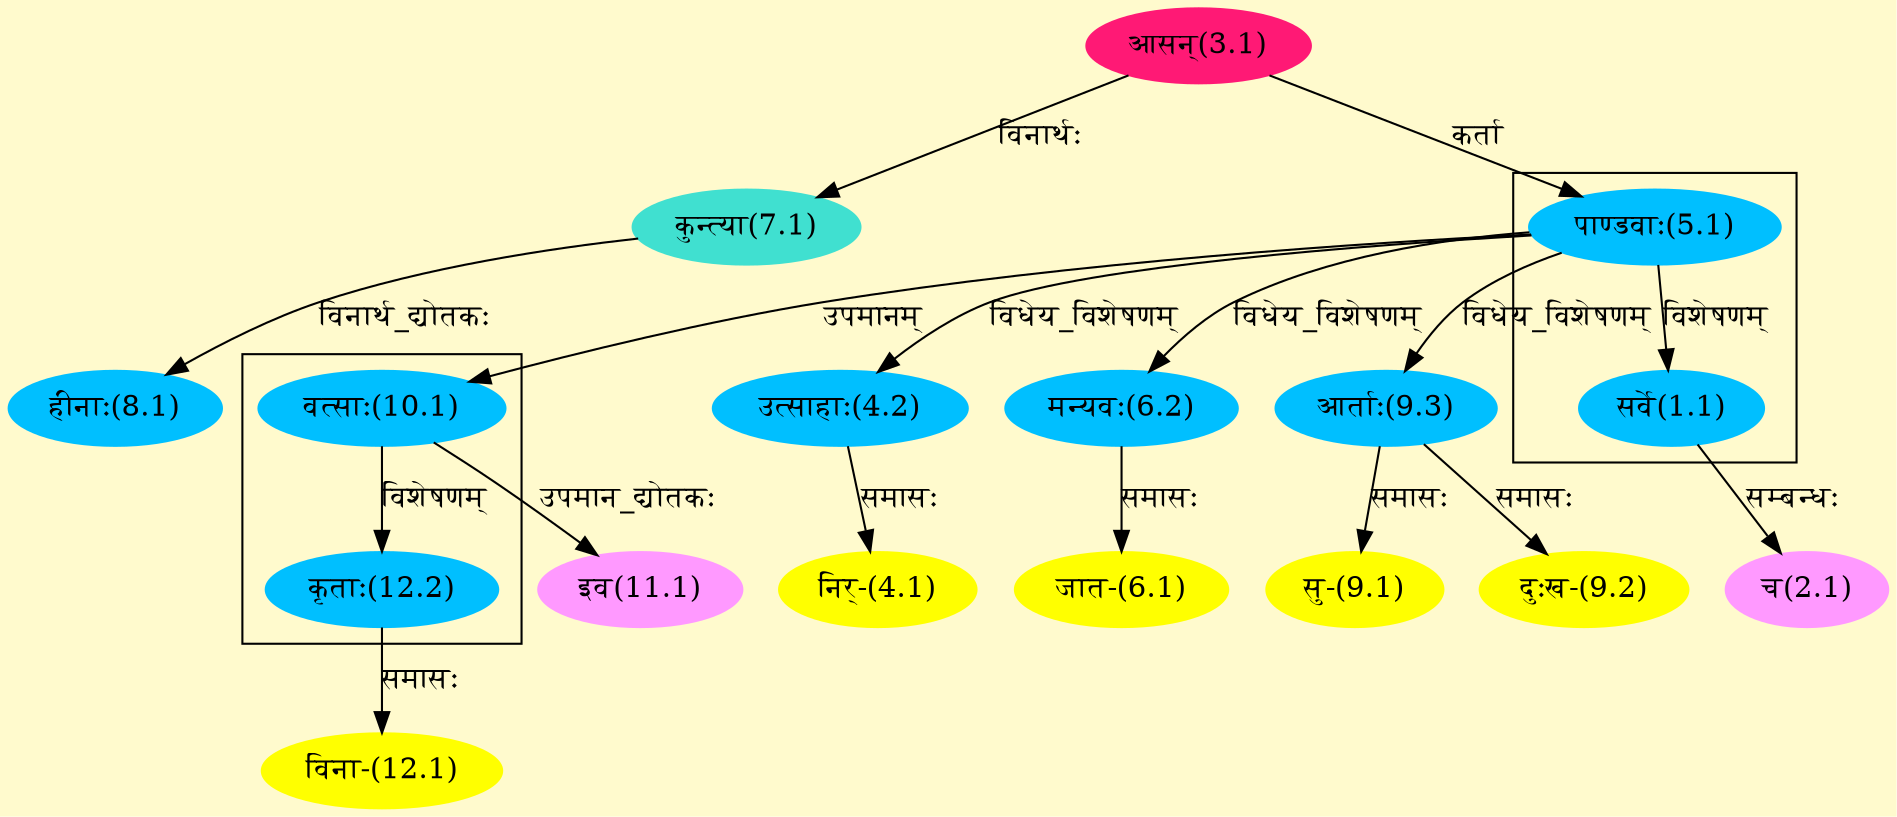 digraph G{
rankdir=BT;
 compound=true;
 bgcolor="lemonchiffon1";

subgraph cluster_1{
Node1_1 [style=filled, color="#00BFFF" label = "सर्वे(1.1)"]
Node5_1 [style=filled, color="#00BFFF" label = "पाण्डवाः(5.1)"]

}

subgraph cluster_2{
Node12_2 [style=filled, color="#00BFFF" label = "कृताः(12.2)"]
Node10_1 [style=filled, color="#00BFFF" label = "वत्साः(10.1)"]

}
Node2_1 [style=filled, color="#FF99FF" label = "च(2.1)"]
Node1_1 [style=filled, color="#00BFFF" label = "सर्वे(1.1)"]
Node3_1 [style=filled, color="#FF1975" label = "आसन्(3.1)"]
Node [style=filled, color="" label = "()"]
Node4_1 [style=filled, color="#FFFF00" label = "निर्-(4.1)"]
Node4_2 [style=filled, color="#00BFFF" label = "उत्साहाः(4.2)"]
Node5_1 [style=filled, color="#00BFFF" label = "पाण्डवाः(5.1)"]
Node6_1 [style=filled, color="#FFFF00" label = "जात-(6.1)"]
Node6_2 [style=filled, color="#00BFFF" label = "मन्यवः(6.2)"]
Node7_1 [style=filled, color="#40E0D0" label = "कुन्त्या(7.1)"]
Node8_1 [style=filled, color="#00BFFF" label = "हीनाः(8.1)"]
Node9_1 [style=filled, color="#FFFF00" label = "सु-(9.1)"]
Node9_3 [style=filled, color="#00BFFF" label = "आर्ताः(9.3)"]
Node9_2 [style=filled, color="#FFFF00" label = "दुःख-(9.2)"]
Node10_1 [style=filled, color="#00BFFF" label = "वत्साः(10.1)"]
Node11_1 [style=filled, color="#FF99FF" label = "इव(11.1)"]
Node12_1 [style=filled, color="#FFFF00" label = "विना-(12.1)"]
Node12_2 [style=filled, color="#00BFFF" label = "कृताः(12.2)"]
/* Start of Relations section */

Node1_1 -> Node5_1 [  label="विशेषणम्"  dir="back" ]
Node2_1 -> Node1_1 [  label="सम्बन्धः"  dir="back" ]
Node4_1 -> Node4_2 [  label="समासः"  dir="back" ]
Node4_2 -> Node5_1 [  label="विधेय_विशेषणम्"  dir="back" ]
Node5_1 -> Node3_1 [  label="कर्ता"  dir="back" ]
Node6_1 -> Node6_2 [  label="समासः"  dir="back" ]
Node6_2 -> Node5_1 [  label="विधेय_विशेषणम्"  dir="back" ]
Node7_1 -> Node3_1 [  label="विनार्थः"  dir="back" ]
Node8_1 -> Node7_1 [  label="विनार्थ_द्योतकः"  dir="back" ]
Node9_1 -> Node9_3 [  label="समासः"  dir="back" ]
Node9_2 -> Node9_3 [  label="समासः"  dir="back" ]
Node9_3 -> Node5_1 [  label="विधेय_विशेषणम्"  dir="back" ]
Node10_1 -> Node5_1 [  label="उपमानम्"  dir="back" ]
Node11_1 -> Node10_1 [  label="उपमान_द्योतकः"  dir="back" ]
Node12_1 -> Node12_2 [  label="समासः"  dir="back" ]
Node12_2 -> Node10_1 [  label="विशेषणम्"  dir="back" ]
}
